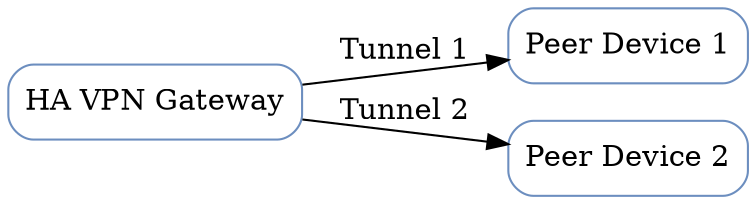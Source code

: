 
digraph G {
    rankdir=LR;
    node [shape=box, style=rounded, fillcolor="#dae8fc", color="#6c8ebf"];

    HA_VPN [label="HA VPN Gateway"];
    Peer1 [label="Peer Device 1"];
    Peer2 [label="Peer Device 2"];

    HA_VPN -> Peer1 [label="Tunnel 1", color="#333", fontcolor="#333"];
    HA_VPN -> Peer2 [label="Tunnel 2", color="#333", fontcolor="#333"];
}
